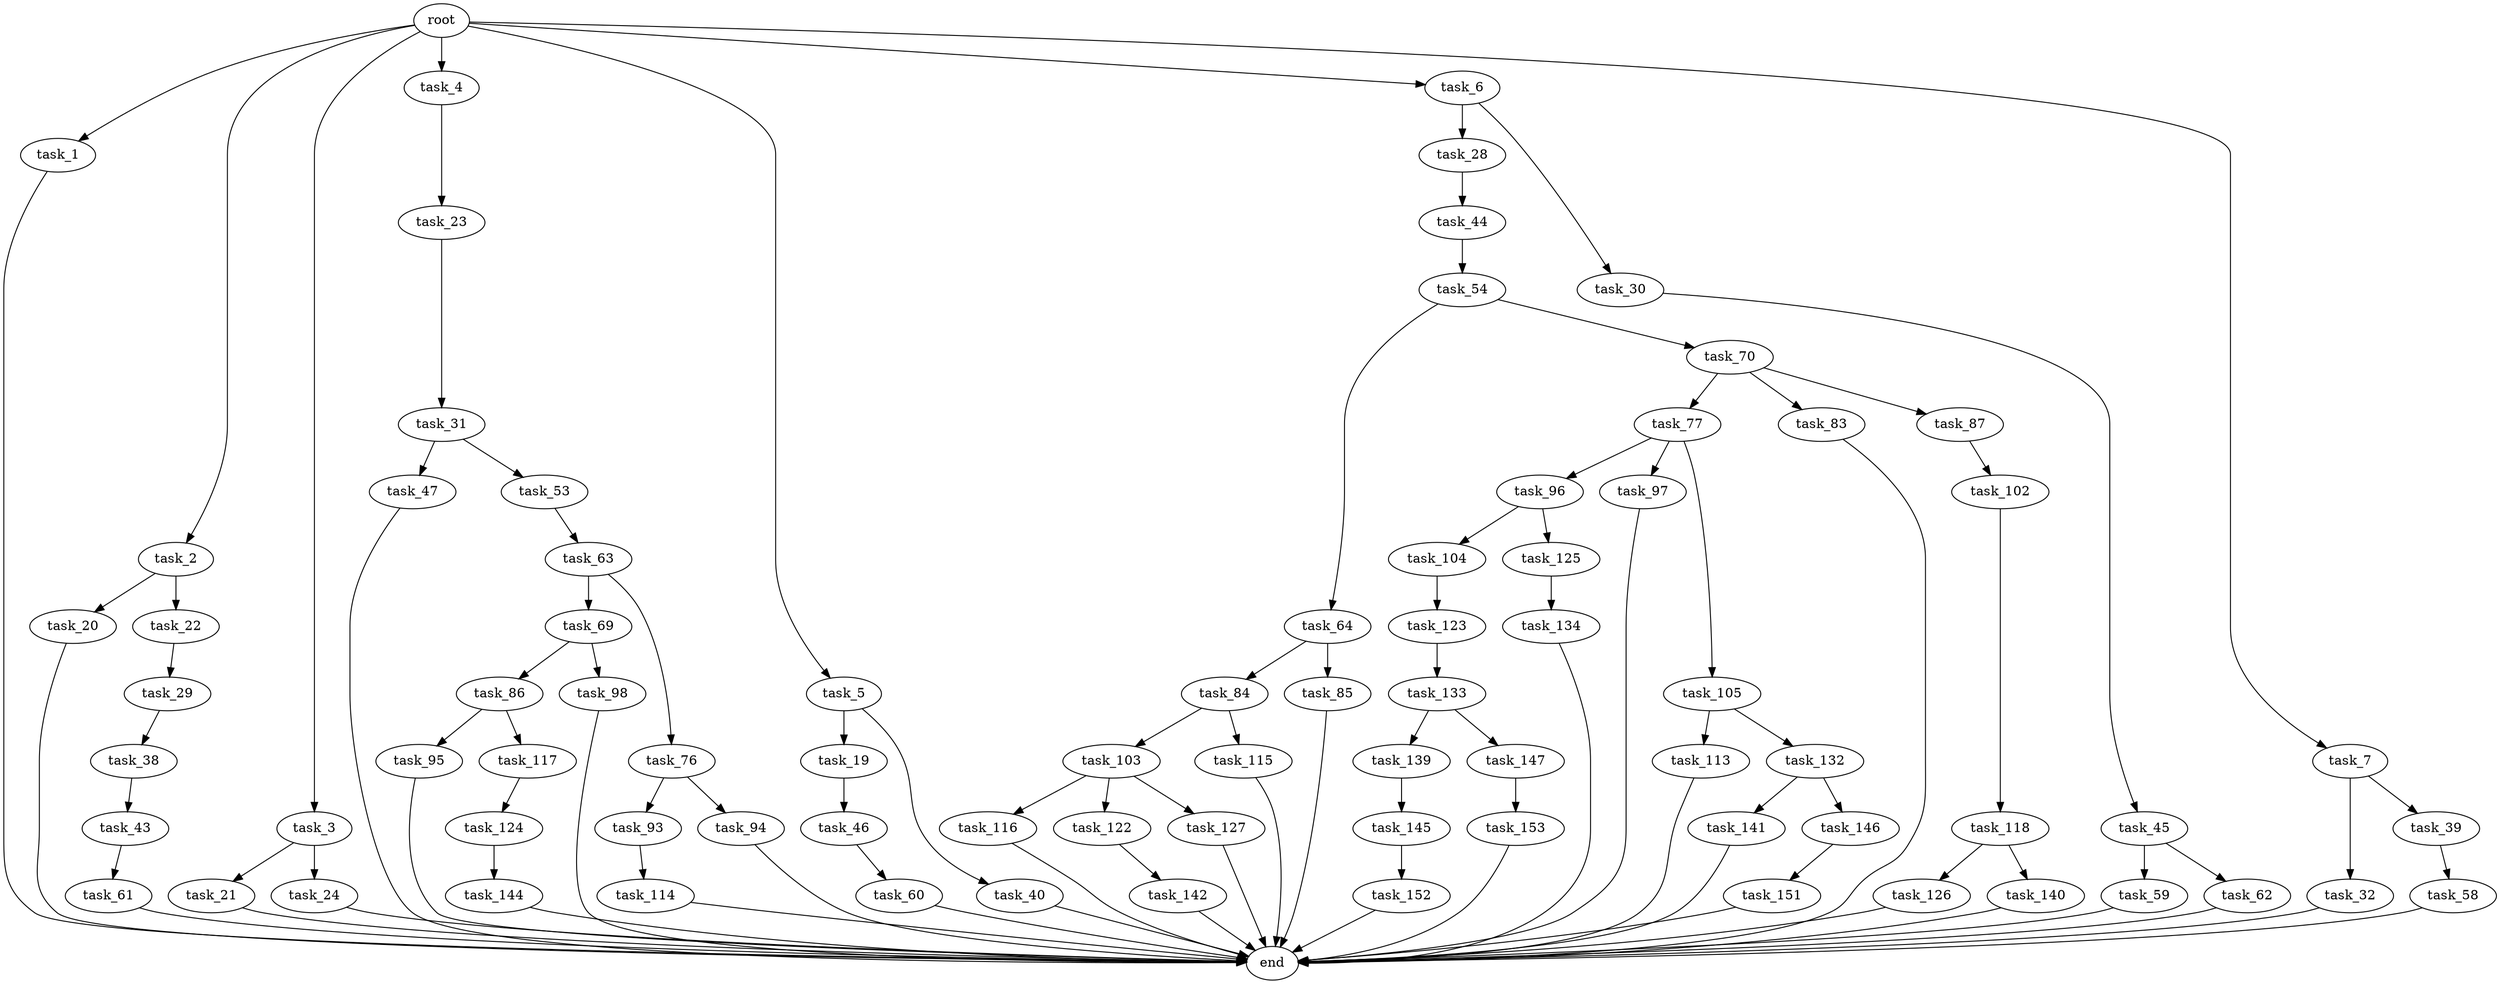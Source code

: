 digraph G {
  root [size="0.000000"];
  task_1 [size="28991029248.000000"];
  task_2 [size="361043710001.000000"];
  task_3 [size="549755813888.000000"];
  task_4 [size="1623169085.000000"];
  task_5 [size="68719476736.000000"];
  task_6 [size="29657165130.000000"];
  task_7 [size="6364947178.000000"];
  task_19 [size="231928233984.000000"];
  task_20 [size="231928233984.000000"];
  task_21 [size="8589934592.000000"];
  task_22 [size="44362520883.000000"];
  task_23 [size="340804343520.000000"];
  task_24 [size="134217728000.000000"];
  task_28 [size="533665349011.000000"];
  task_29 [size="114147223437.000000"];
  task_30 [size="9890105704.000000"];
  task_31 [size="7866403665.000000"];
  task_32 [size="499518540769.000000"];
  task_38 [size="28991029248.000000"];
  task_39 [size="134217728000.000000"];
  task_40 [size="143900495237.000000"];
  task_43 [size="21121640399.000000"];
  task_44 [size="1073741824000.000000"];
  task_45 [size="22210216909.000000"];
  task_46 [size="1372473520767.000000"];
  task_47 [size="10066298027.000000"];
  task_53 [size="19401409273.000000"];
  task_54 [size="131892604960.000000"];
  task_58 [size="1024671657647.000000"];
  task_59 [size="68719476736.000000"];
  task_60 [size="1987980622.000000"];
  task_61 [size="13971843481.000000"];
  task_62 [size="655336985022.000000"];
  task_63 [size="22124979553.000000"];
  task_64 [size="68719476736.000000"];
  task_69 [size="1826804964.000000"];
  task_70 [size="231928233984.000000"];
  task_76 [size="10074134409.000000"];
  task_77 [size="122847061583.000000"];
  task_83 [size="15432909829.000000"];
  task_84 [size="425241171374.000000"];
  task_85 [size="231928233984.000000"];
  task_86 [size="231928233984.000000"];
  task_87 [size="368293445632.000000"];
  task_93 [size="1689588401.000000"];
  task_94 [size="275005448551.000000"];
  task_95 [size="244612856219.000000"];
  task_96 [size="42838594240.000000"];
  task_97 [size="96498561411.000000"];
  task_98 [size="12387607598.000000"];
  task_102 [size="649382886932.000000"];
  task_103 [size="10100034301.000000"];
  task_104 [size="24763942019.000000"];
  task_105 [size="22751494684.000000"];
  task_113 [size="98668900758.000000"];
  task_114 [size="1073741824000.000000"];
  task_115 [size="10464435154.000000"];
  task_116 [size="43402863302.000000"];
  task_117 [size="2925475915.000000"];
  task_118 [size="1635703630.000000"];
  task_122 [size="234742884422.000000"];
  task_123 [size="68719476736.000000"];
  task_124 [size="368293445632.000000"];
  task_125 [size="487646292876.000000"];
  task_126 [size="68719476736.000000"];
  task_127 [size="231928233984.000000"];
  task_132 [size="1073741824000.000000"];
  task_133 [size="139987808365.000000"];
  task_134 [size="32741950644.000000"];
  task_139 [size="8589934592.000000"];
  task_140 [size="104718768413.000000"];
  task_141 [size="18886870858.000000"];
  task_142 [size="41673737115.000000"];
  task_144 [size="24644188323.000000"];
  task_145 [size="4942681805.000000"];
  task_146 [size="28991029248.000000"];
  task_147 [size="1199144089.000000"];
  task_151 [size="549755813888.000000"];
  task_152 [size="313870152156.000000"];
  task_153 [size="12223090531.000000"];
  end [size="0.000000"];

  root -> task_1 [size="1.000000"];
  root -> task_2 [size="1.000000"];
  root -> task_3 [size="1.000000"];
  root -> task_4 [size="1.000000"];
  root -> task_5 [size="1.000000"];
  root -> task_6 [size="1.000000"];
  root -> task_7 [size="1.000000"];
  task_1 -> end [size="1.000000"];
  task_2 -> task_20 [size="536870912.000000"];
  task_2 -> task_22 [size="536870912.000000"];
  task_3 -> task_21 [size="536870912.000000"];
  task_3 -> task_24 [size="536870912.000000"];
  task_4 -> task_23 [size="134217728.000000"];
  task_5 -> task_19 [size="134217728.000000"];
  task_5 -> task_40 [size="134217728.000000"];
  task_6 -> task_28 [size="33554432.000000"];
  task_6 -> task_30 [size="33554432.000000"];
  task_7 -> task_32 [size="209715200.000000"];
  task_7 -> task_39 [size="209715200.000000"];
  task_19 -> task_46 [size="301989888.000000"];
  task_20 -> end [size="1.000000"];
  task_21 -> end [size="1.000000"];
  task_22 -> task_29 [size="33554432.000000"];
  task_23 -> task_31 [size="411041792.000000"];
  task_24 -> end [size="1.000000"];
  task_28 -> task_44 [size="411041792.000000"];
  task_29 -> task_38 [size="301989888.000000"];
  task_30 -> task_45 [size="209715200.000000"];
  task_31 -> task_47 [size="301989888.000000"];
  task_31 -> task_53 [size="301989888.000000"];
  task_32 -> end [size="1.000000"];
  task_38 -> task_43 [size="75497472.000000"];
  task_39 -> task_58 [size="209715200.000000"];
  task_40 -> end [size="1.000000"];
  task_43 -> task_61 [size="536870912.000000"];
  task_44 -> task_54 [size="838860800.000000"];
  task_45 -> task_59 [size="411041792.000000"];
  task_45 -> task_62 [size="411041792.000000"];
  task_46 -> task_60 [size="838860800.000000"];
  task_47 -> end [size="1.000000"];
  task_53 -> task_63 [size="679477248.000000"];
  task_54 -> task_64 [size="209715200.000000"];
  task_54 -> task_70 [size="209715200.000000"];
  task_58 -> end [size="1.000000"];
  task_59 -> end [size="1.000000"];
  task_60 -> end [size="1.000000"];
  task_61 -> end [size="1.000000"];
  task_62 -> end [size="1.000000"];
  task_63 -> task_69 [size="536870912.000000"];
  task_63 -> task_76 [size="536870912.000000"];
  task_64 -> task_84 [size="134217728.000000"];
  task_64 -> task_85 [size="134217728.000000"];
  task_69 -> task_86 [size="33554432.000000"];
  task_69 -> task_98 [size="33554432.000000"];
  task_70 -> task_77 [size="301989888.000000"];
  task_70 -> task_83 [size="301989888.000000"];
  task_70 -> task_87 [size="301989888.000000"];
  task_76 -> task_93 [size="33554432.000000"];
  task_76 -> task_94 [size="33554432.000000"];
  task_77 -> task_96 [size="209715200.000000"];
  task_77 -> task_97 [size="209715200.000000"];
  task_77 -> task_105 [size="209715200.000000"];
  task_83 -> end [size="1.000000"];
  task_84 -> task_103 [size="411041792.000000"];
  task_84 -> task_115 [size="411041792.000000"];
  task_85 -> end [size="1.000000"];
  task_86 -> task_95 [size="301989888.000000"];
  task_86 -> task_117 [size="301989888.000000"];
  task_87 -> task_102 [size="411041792.000000"];
  task_93 -> task_114 [size="75497472.000000"];
  task_94 -> end [size="1.000000"];
  task_95 -> end [size="1.000000"];
  task_96 -> task_104 [size="209715200.000000"];
  task_96 -> task_125 [size="209715200.000000"];
  task_97 -> end [size="1.000000"];
  task_98 -> end [size="1.000000"];
  task_102 -> task_118 [size="838860800.000000"];
  task_103 -> task_116 [size="838860800.000000"];
  task_103 -> task_122 [size="838860800.000000"];
  task_103 -> task_127 [size="838860800.000000"];
  task_104 -> task_123 [size="838860800.000000"];
  task_105 -> task_113 [size="838860800.000000"];
  task_105 -> task_132 [size="838860800.000000"];
  task_113 -> end [size="1.000000"];
  task_114 -> end [size="1.000000"];
  task_115 -> end [size="1.000000"];
  task_116 -> end [size="1.000000"];
  task_117 -> task_124 [size="75497472.000000"];
  task_118 -> task_126 [size="134217728.000000"];
  task_118 -> task_140 [size="134217728.000000"];
  task_122 -> task_142 [size="209715200.000000"];
  task_123 -> task_133 [size="134217728.000000"];
  task_124 -> task_144 [size="411041792.000000"];
  task_125 -> task_134 [size="679477248.000000"];
  task_126 -> end [size="1.000000"];
  task_127 -> end [size="1.000000"];
  task_132 -> task_141 [size="838860800.000000"];
  task_132 -> task_146 [size="838860800.000000"];
  task_133 -> task_139 [size="134217728.000000"];
  task_133 -> task_147 [size="134217728.000000"];
  task_134 -> end [size="1.000000"];
  task_139 -> task_145 [size="33554432.000000"];
  task_140 -> end [size="1.000000"];
  task_141 -> end [size="1.000000"];
  task_142 -> end [size="1.000000"];
  task_144 -> end [size="1.000000"];
  task_145 -> task_152 [size="411041792.000000"];
  task_146 -> task_151 [size="75497472.000000"];
  task_147 -> task_153 [size="33554432.000000"];
  task_151 -> end [size="1.000000"];
  task_152 -> end [size="1.000000"];
  task_153 -> end [size="1.000000"];
}
